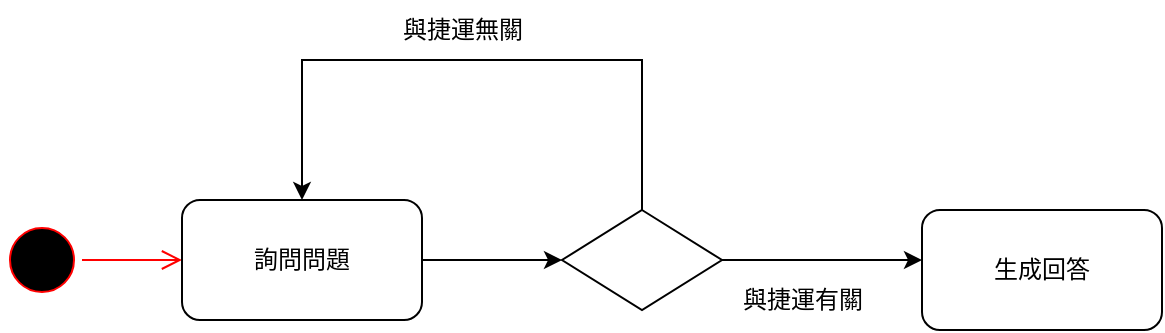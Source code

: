 <mxfile version="27.0.6">
  <diagram name="第 1 页" id="ZBFuE6EpY8k8xFyIdtuD">
    <mxGraphModel dx="807" dy="911" grid="1" gridSize="10" guides="1" tooltips="1" connect="1" arrows="1" fold="1" page="1" pageScale="1" pageWidth="827" pageHeight="1169" math="0" shadow="0">
      <root>
        <mxCell id="0" />
        <mxCell id="1" parent="0" />
        <mxCell id="brLh4XfyUzqgYW3vxbxz-1" value="" style="ellipse;html=1;shape=startState;fillColor=#000000;strokeColor=#ff0000;" vertex="1" parent="1">
          <mxGeometry x="70" y="210" width="40" height="40" as="geometry" />
        </mxCell>
        <mxCell id="brLh4XfyUzqgYW3vxbxz-2" value="" style="edgeStyle=orthogonalEdgeStyle;html=1;verticalAlign=bottom;endArrow=open;endSize=8;strokeColor=#ff0000;rounded=0;" edge="1" source="brLh4XfyUzqgYW3vxbxz-1" parent="1">
          <mxGeometry relative="1" as="geometry">
            <mxPoint x="160" y="230" as="targetPoint" />
          </mxGeometry>
        </mxCell>
        <mxCell id="brLh4XfyUzqgYW3vxbxz-5" value="詢問問題" style="rounded=1;whiteSpace=wrap;html=1;" vertex="1" parent="1">
          <mxGeometry x="160" y="200" width="120" height="60" as="geometry" />
        </mxCell>
        <mxCell id="brLh4XfyUzqgYW3vxbxz-7" value="" style="rhombus;whiteSpace=wrap;html=1;" vertex="1" parent="1">
          <mxGeometry x="350" y="205" width="80" height="50" as="geometry" />
        </mxCell>
        <mxCell id="brLh4XfyUzqgYW3vxbxz-8" value="" style="endArrow=classic;html=1;rounded=0;exitX=1;exitY=0.5;exitDx=0;exitDy=0;entryX=0;entryY=0.5;entryDx=0;entryDy=0;" edge="1" parent="1" source="brLh4XfyUzqgYW3vxbxz-5" target="brLh4XfyUzqgYW3vxbxz-7">
          <mxGeometry width="50" height="50" relative="1" as="geometry">
            <mxPoint x="390" y="310" as="sourcePoint" />
            <mxPoint x="440" y="260" as="targetPoint" />
          </mxGeometry>
        </mxCell>
        <mxCell id="brLh4XfyUzqgYW3vxbxz-9" value="" style="endArrow=classic;html=1;rounded=0;exitX=0.5;exitY=0;exitDx=0;exitDy=0;entryX=0.5;entryY=0;entryDx=0;entryDy=0;" edge="1" parent="1" source="brLh4XfyUzqgYW3vxbxz-7" target="brLh4XfyUzqgYW3vxbxz-5">
          <mxGeometry width="50" height="50" relative="1" as="geometry">
            <mxPoint x="390" y="310" as="sourcePoint" />
            <mxPoint x="290" y="90" as="targetPoint" />
            <Array as="points">
              <mxPoint x="390" y="150" />
              <mxPoint x="390" y="130" />
              <mxPoint x="220" y="130" />
            </Array>
          </mxGeometry>
        </mxCell>
        <mxCell id="brLh4XfyUzqgYW3vxbxz-10" value="" style="endArrow=classic;html=1;rounded=0;exitX=1;exitY=0.5;exitDx=0;exitDy=0;" edge="1" parent="1" source="brLh4XfyUzqgYW3vxbxz-7">
          <mxGeometry width="50" height="50" relative="1" as="geometry">
            <mxPoint x="390" y="310" as="sourcePoint" />
            <mxPoint x="530" y="230" as="targetPoint" />
          </mxGeometry>
        </mxCell>
        <mxCell id="brLh4XfyUzqgYW3vxbxz-11" value="生成回答" style="rounded=1;whiteSpace=wrap;html=1;" vertex="1" parent="1">
          <mxGeometry x="530" y="205" width="120" height="60" as="geometry" />
        </mxCell>
        <mxCell id="brLh4XfyUzqgYW3vxbxz-12" value="與捷運無關" style="text;html=1;align=center;verticalAlign=middle;resizable=0;points=[];autosize=1;strokeColor=none;fillColor=none;" vertex="1" parent="1">
          <mxGeometry x="260" y="100" width="80" height="30" as="geometry" />
        </mxCell>
        <mxCell id="brLh4XfyUzqgYW3vxbxz-14" value="與捷運有關" style="text;html=1;align=center;verticalAlign=middle;resizable=0;points=[];autosize=1;strokeColor=none;fillColor=none;" vertex="1" parent="1">
          <mxGeometry x="430" y="235" width="80" height="30" as="geometry" />
        </mxCell>
      </root>
    </mxGraphModel>
  </diagram>
</mxfile>
